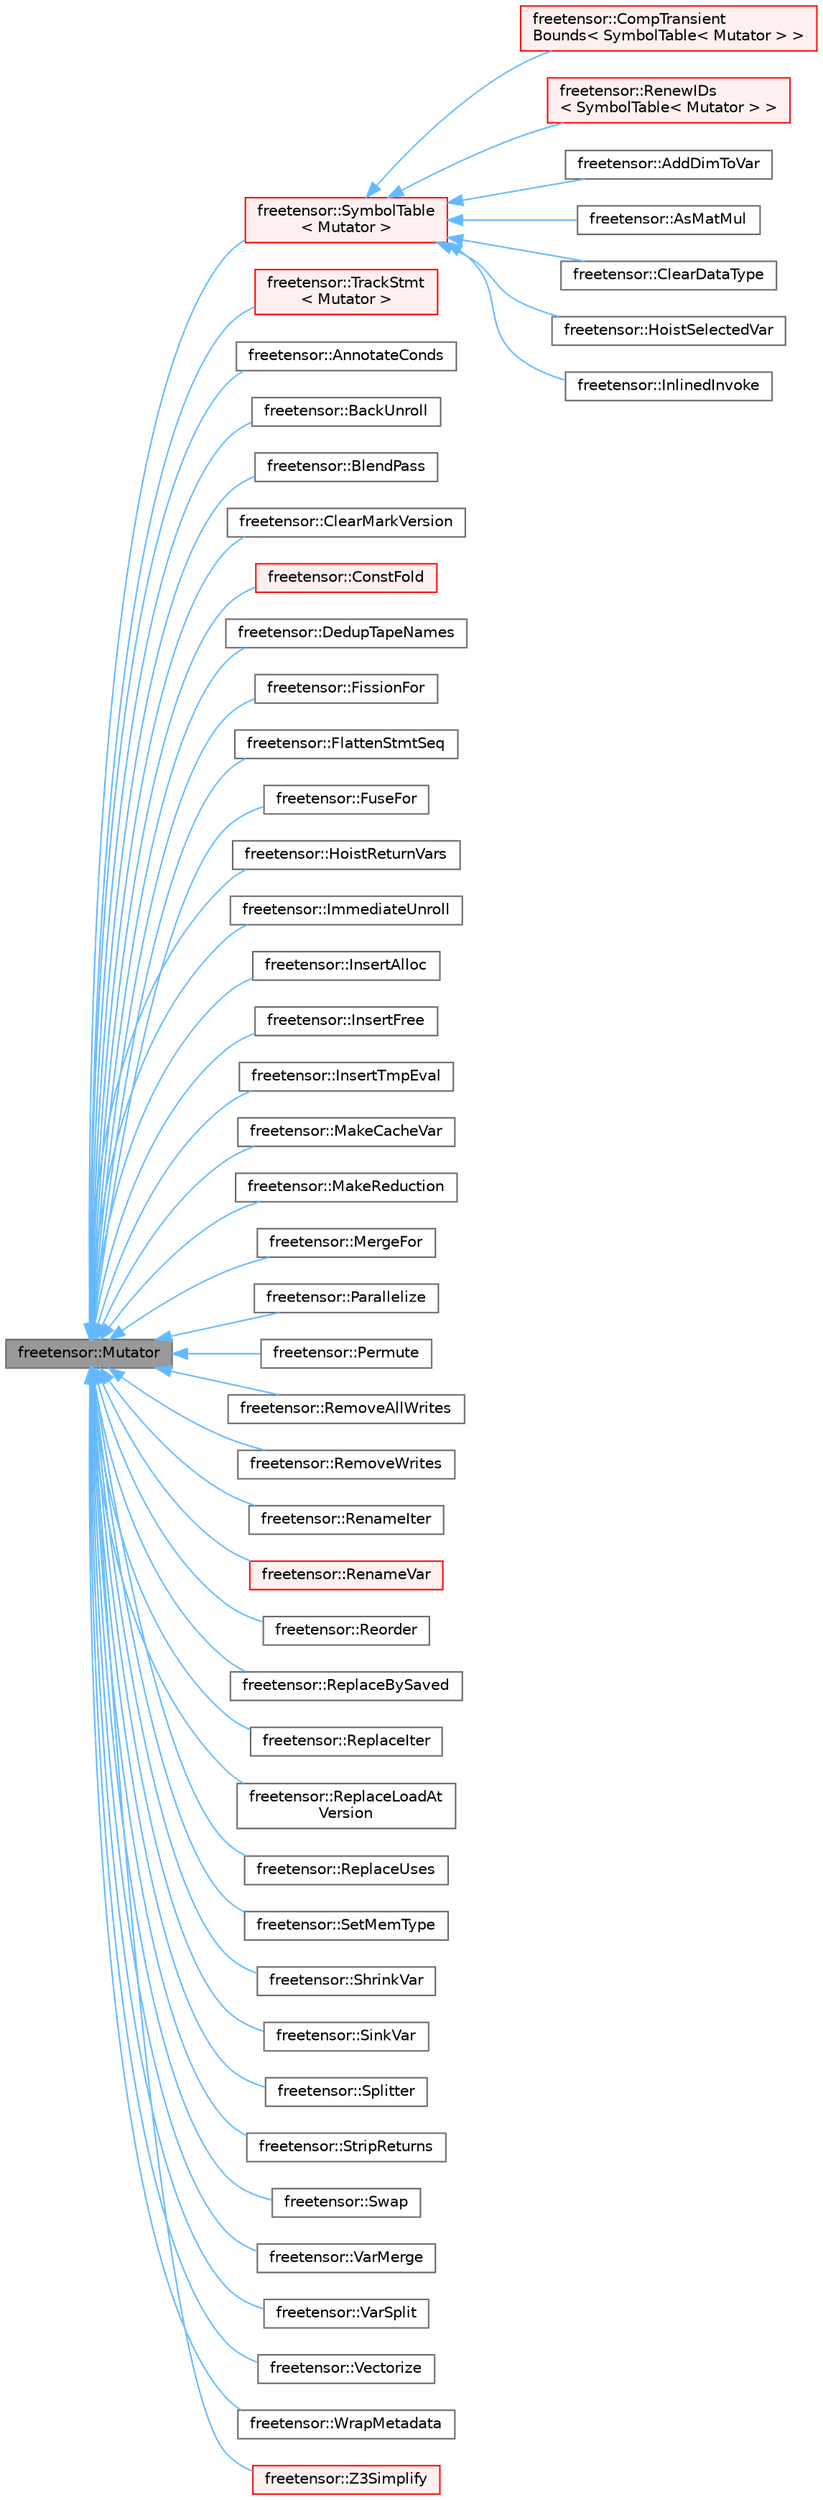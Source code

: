 digraph "freetensor::Mutator"
{
 // LATEX_PDF_SIZE
  bgcolor="transparent";
  edge [fontname=Helvetica,fontsize=10,labelfontname=Helvetica,labelfontsize=10];
  node [fontname=Helvetica,fontsize=10,shape=box,height=0.2,width=0.4];
  rankdir="LR";
  Node1 [label="freetensor::Mutator",height=0.2,width=0.4,color="gray40", fillcolor="grey60", style="filled", fontcolor="black",tooltip=" "];
  Node1 -> Node2 [dir="back",color="steelblue1",style="solid"];
  Node2 [label="freetensor::SymbolTable\l\< Mutator \>",height=0.2,width=0.4,color="red", fillcolor="#FFF0F0", style="filled",URL="$classfreetensor_1_1SymbolTable.html",tooltip=" "];
  Node2 -> Node3 [dir="back",color="steelblue1",style="solid"];
  Node3 [label="freetensor::CompTransient\lBounds\< SymbolTable\< Mutator \> \>",height=0.2,width=0.4,color="red", fillcolor="#FFF0F0", style="filled",URL="$classfreetensor_1_1CompTransientBounds.html",tooltip=" "];
  Node2 -> Node8 [dir="back",color="steelblue1",style="solid"];
  Node8 [label="freetensor::RenewIDs\l\< SymbolTable\< Mutator \> \>",height=0.2,width=0.4,color="red", fillcolor="#FFF0F0", style="filled",URL="$classfreetensor_1_1RenewIDs.html",tooltip=" "];
  Node2 -> Node10 [dir="back",color="steelblue1",style="solid"];
  Node10 [label="freetensor::AddDimToVar",height=0.2,width=0.4,color="gray40", fillcolor="white", style="filled",URL="$classfreetensor_1_1AddDimToVar.html",tooltip=" "];
  Node2 -> Node11 [dir="back",color="steelblue1",style="solid"];
  Node11 [label="freetensor::AsMatMul",height=0.2,width=0.4,color="gray40", fillcolor="white", style="filled",URL="$classfreetensor_1_1AsMatMul.html",tooltip=" "];
  Node2 -> Node12 [dir="back",color="steelblue1",style="solid"];
  Node12 [label="freetensor::ClearDataType",height=0.2,width=0.4,color="gray40", fillcolor="white", style="filled",URL="$classfreetensor_1_1ClearDataType.html",tooltip=" "];
  Node2 -> Node13 [dir="back",color="steelblue1",style="solid"];
  Node13 [label="freetensor::HoistSelectedVar",height=0.2,width=0.4,color="gray40", fillcolor="white", style="filled",URL="$classfreetensor_1_1HoistSelectedVar.html",tooltip=" "];
  Node2 -> Node14 [dir="back",color="steelblue1",style="solid"];
  Node14 [label="freetensor::InlinedInvoke",height=0.2,width=0.4,color="gray40", fillcolor="white", style="filled",URL="$classfreetensor_1_1InlinedInvoke.html",tooltip=" "];
  Node1 -> Node29 [dir="back",color="steelblue1",style="solid"];
  Node29 [label="freetensor::TrackStmt\l\< Mutator \>",height=0.2,width=0.4,color="red", fillcolor="#FFF0F0", style="filled",URL="$classfreetensor_1_1TrackStmt.html",tooltip=" "];
  Node1 -> Node31 [dir="back",color="steelblue1",style="solid"];
  Node31 [label="freetensor::AnnotateConds",height=0.2,width=0.4,color="gray40", fillcolor="white", style="filled",URL="$classfreetensor_1_1AnnotateConds.html",tooltip=" "];
  Node1 -> Node32 [dir="back",color="steelblue1",style="solid"];
  Node32 [label="freetensor::BackUnroll",height=0.2,width=0.4,color="gray40", fillcolor="white", style="filled",URL="$classfreetensor_1_1BackUnroll.html",tooltip=" "];
  Node1 -> Node33 [dir="back",color="steelblue1",style="solid"];
  Node33 [label="freetensor::BlendPass",height=0.2,width=0.4,color="gray40", fillcolor="white", style="filled",URL="$classfreetensor_1_1BlendPass.html",tooltip=" "];
  Node1 -> Node34 [dir="back",color="steelblue1",style="solid"];
  Node34 [label="freetensor::ClearMarkVersion",height=0.2,width=0.4,color="gray40", fillcolor="white", style="filled",URL="$classfreetensor_1_1ClearMarkVersion.html",tooltip=" "];
  Node1 -> Node35 [dir="back",color="steelblue1",style="solid"];
  Node35 [label="freetensor::ConstFold",height=0.2,width=0.4,color="red", fillcolor="#FFF0F0", style="filled",URL="$classfreetensor_1_1ConstFold.html",tooltip=" "];
  Node1 -> Node44 [dir="back",color="steelblue1",style="solid"];
  Node44 [label="freetensor::DedupTapeNames",height=0.2,width=0.4,color="gray40", fillcolor="white", style="filled",URL="$classfreetensor_1_1DedupTapeNames.html",tooltip=" "];
  Node1 -> Node45 [dir="back",color="steelblue1",style="solid"];
  Node45 [label="freetensor::FissionFor",height=0.2,width=0.4,color="gray40", fillcolor="white", style="filled",URL="$classfreetensor_1_1FissionFor.html",tooltip=" "];
  Node1 -> Node46 [dir="back",color="steelblue1",style="solid"];
  Node46 [label="freetensor::FlattenStmtSeq",height=0.2,width=0.4,color="gray40", fillcolor="white", style="filled",URL="$classfreetensor_1_1FlattenStmtSeq.html",tooltip=" "];
  Node1 -> Node47 [dir="back",color="steelblue1",style="solid"];
  Node47 [label="freetensor::FuseFor",height=0.2,width=0.4,color="gray40", fillcolor="white", style="filled",URL="$classfreetensor_1_1FuseFor.html",tooltip=" "];
  Node1 -> Node48 [dir="back",color="steelblue1",style="solid"];
  Node48 [label="freetensor::HoistReturnVars",height=0.2,width=0.4,color="gray40", fillcolor="white", style="filled",URL="$classfreetensor_1_1HoistReturnVars.html",tooltip=" "];
  Node1 -> Node49 [dir="back",color="steelblue1",style="solid"];
  Node49 [label="freetensor::ImmediateUnroll",height=0.2,width=0.4,color="gray40", fillcolor="white", style="filled",URL="$classfreetensor_1_1ImmediateUnroll.html",tooltip=" "];
  Node1 -> Node50 [dir="back",color="steelblue1",style="solid"];
  Node50 [label="freetensor::InsertAlloc",height=0.2,width=0.4,color="gray40", fillcolor="white", style="filled",URL="$classfreetensor_1_1InsertAlloc.html",tooltip=" "];
  Node1 -> Node51 [dir="back",color="steelblue1",style="solid"];
  Node51 [label="freetensor::InsertFree",height=0.2,width=0.4,color="gray40", fillcolor="white", style="filled",URL="$classfreetensor_1_1InsertFree.html",tooltip=" "];
  Node1 -> Node52 [dir="back",color="steelblue1",style="solid"];
  Node52 [label="freetensor::InsertTmpEval",height=0.2,width=0.4,color="gray40", fillcolor="white", style="filled",URL="$classfreetensor_1_1InsertTmpEval.html",tooltip=" "];
  Node1 -> Node53 [dir="back",color="steelblue1",style="solid"];
  Node53 [label="freetensor::MakeCacheVar",height=0.2,width=0.4,color="gray40", fillcolor="white", style="filled",URL="$classfreetensor_1_1MakeCacheVar.html",tooltip=" "];
  Node1 -> Node54 [dir="back",color="steelblue1",style="solid"];
  Node54 [label="freetensor::MakeReduction",height=0.2,width=0.4,color="gray40", fillcolor="white", style="filled",URL="$classfreetensor_1_1MakeReduction.html",tooltip=" "];
  Node1 -> Node55 [dir="back",color="steelblue1",style="solid"];
  Node55 [label="freetensor::MergeFor",height=0.2,width=0.4,color="gray40", fillcolor="white", style="filled",URL="$classfreetensor_1_1MergeFor.html",tooltip=" "];
  Node1 -> Node56 [dir="back",color="steelblue1",style="solid"];
  Node56 [label="freetensor::Parallelize",height=0.2,width=0.4,color="gray40", fillcolor="white", style="filled",URL="$classfreetensor_1_1Parallelize.html",tooltip=" "];
  Node1 -> Node57 [dir="back",color="steelblue1",style="solid"];
  Node57 [label="freetensor::Permute",height=0.2,width=0.4,color="gray40", fillcolor="white", style="filled",URL="$classfreetensor_1_1Permute.html",tooltip=" "];
  Node1 -> Node58 [dir="back",color="steelblue1",style="solid"];
  Node58 [label="freetensor::RemoveAllWrites",height=0.2,width=0.4,color="gray40", fillcolor="white", style="filled",URL="$classfreetensor_1_1RemoveAllWrites.html",tooltip=" "];
  Node1 -> Node59 [dir="back",color="steelblue1",style="solid"];
  Node59 [label="freetensor::RemoveWrites",height=0.2,width=0.4,color="gray40", fillcolor="white", style="filled",URL="$classfreetensor_1_1RemoveWrites.html",tooltip=" "];
  Node1 -> Node60 [dir="back",color="steelblue1",style="solid"];
  Node60 [label="freetensor::RenameIter",height=0.2,width=0.4,color="gray40", fillcolor="white", style="filled",URL="$classfreetensor_1_1RenameIter.html",tooltip=" "];
  Node1 -> Node61 [dir="back",color="steelblue1",style="solid"];
  Node61 [label="freetensor::RenameVar",height=0.2,width=0.4,color="red", fillcolor="#FFF0F0", style="filled",URL="$classfreetensor_1_1RenameVar.html",tooltip=" "];
  Node1 -> Node63 [dir="back",color="steelblue1",style="solid"];
  Node63 [label="freetensor::Reorder",height=0.2,width=0.4,color="gray40", fillcolor="white", style="filled",URL="$classfreetensor_1_1Reorder.html",tooltip=" "];
  Node1 -> Node64 [dir="back",color="steelblue1",style="solid"];
  Node64 [label="freetensor::ReplaceBySaved",height=0.2,width=0.4,color="gray40", fillcolor="white", style="filled",URL="$classfreetensor_1_1ReplaceBySaved.html",tooltip=" "];
  Node1 -> Node65 [dir="back",color="steelblue1",style="solid"];
  Node65 [label="freetensor::ReplaceIter",height=0.2,width=0.4,color="gray40", fillcolor="white", style="filled",URL="$classfreetensor_1_1ReplaceIter.html",tooltip=" "];
  Node1 -> Node66 [dir="back",color="steelblue1",style="solid"];
  Node66 [label="freetensor::ReplaceLoadAt\lVersion",height=0.2,width=0.4,color="gray40", fillcolor="white", style="filled",URL="$classfreetensor_1_1ReplaceLoadAtVersion.html",tooltip=" "];
  Node1 -> Node67 [dir="back",color="steelblue1",style="solid"];
  Node67 [label="freetensor::ReplaceUses",height=0.2,width=0.4,color="gray40", fillcolor="white", style="filled",URL="$classfreetensor_1_1ReplaceUses.html",tooltip=" "];
  Node1 -> Node68 [dir="back",color="steelblue1",style="solid"];
  Node68 [label="freetensor::SetMemType",height=0.2,width=0.4,color="gray40", fillcolor="white", style="filled",URL="$classfreetensor_1_1SetMemType.html",tooltip=" "];
  Node1 -> Node69 [dir="back",color="steelblue1",style="solid"];
  Node69 [label="freetensor::ShrinkVar",height=0.2,width=0.4,color="gray40", fillcolor="white", style="filled",URL="$classfreetensor_1_1ShrinkVar.html",tooltip=" "];
  Node1 -> Node70 [dir="back",color="steelblue1",style="solid"];
  Node70 [label="freetensor::SinkVar",height=0.2,width=0.4,color="gray40", fillcolor="white", style="filled",URL="$classfreetensor_1_1SinkVar.html",tooltip=" "];
  Node1 -> Node71 [dir="back",color="steelblue1",style="solid"];
  Node71 [label="freetensor::Splitter",height=0.2,width=0.4,color="gray40", fillcolor="white", style="filled",URL="$classfreetensor_1_1Splitter.html",tooltip=" "];
  Node1 -> Node72 [dir="back",color="steelblue1",style="solid"];
  Node72 [label="freetensor::StripReturns",height=0.2,width=0.4,color="gray40", fillcolor="white", style="filled",URL="$classfreetensor_1_1StripReturns.html",tooltip=" "];
  Node1 -> Node73 [dir="back",color="steelblue1",style="solid"];
  Node73 [label="freetensor::Swap",height=0.2,width=0.4,color="gray40", fillcolor="white", style="filled",URL="$classfreetensor_1_1Swap.html",tooltip=" "];
  Node1 -> Node74 [dir="back",color="steelblue1",style="solid"];
  Node74 [label="freetensor::VarMerge",height=0.2,width=0.4,color="gray40", fillcolor="white", style="filled",URL="$classfreetensor_1_1VarMerge.html",tooltip=" "];
  Node1 -> Node75 [dir="back",color="steelblue1",style="solid"];
  Node75 [label="freetensor::VarSplit",height=0.2,width=0.4,color="gray40", fillcolor="white", style="filled",URL="$classfreetensor_1_1VarSplit.html",tooltip=" "];
  Node1 -> Node76 [dir="back",color="steelblue1",style="solid"];
  Node76 [label="freetensor::Vectorize",height=0.2,width=0.4,color="gray40", fillcolor="white", style="filled",URL="$classfreetensor_1_1Vectorize.html",tooltip=" "];
  Node1 -> Node77 [dir="back",color="steelblue1",style="solid"];
  Node77 [label="freetensor::WrapMetadata",height=0.2,width=0.4,color="gray40", fillcolor="white", style="filled",URL="$classfreetensor_1_1WrapMetadata.html",tooltip=" "];
  Node1 -> Node78 [dir="back",color="steelblue1",style="solid"];
  Node78 [label="freetensor::Z3Simplify",height=0.2,width=0.4,color="red", fillcolor="#FFF0F0", style="filled",URL="$classfreetensor_1_1Z3Simplify.html",tooltip=" "];
}
